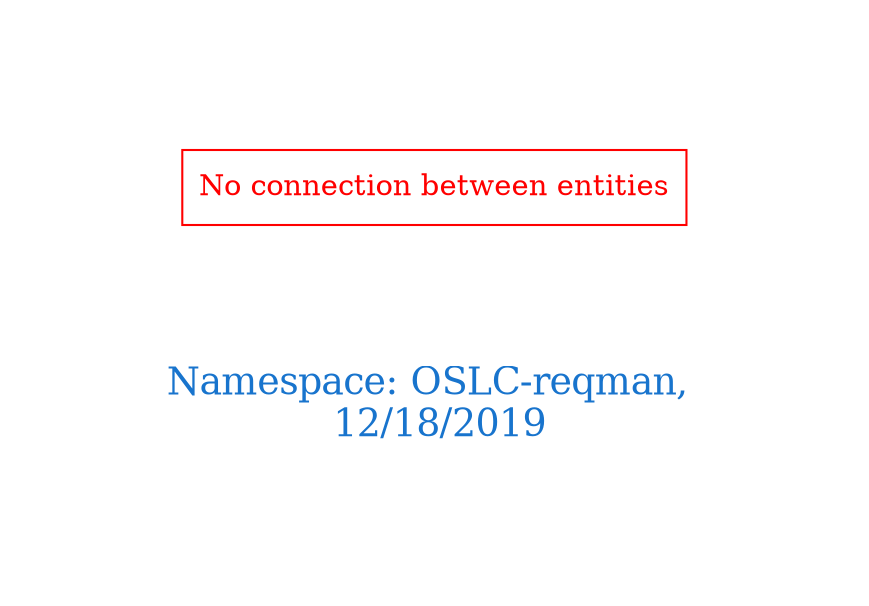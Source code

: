 digraph OGIT_ontology {
 graph [ rankdir= LR,pad=1 
fontsize = 18,
fontcolor= dodgerblue3,label = "\n\n\nNamespace: OSLC-reqman, \n 12/18/2019"];
node[shape=polygon];
edge [  color="gray81"];

"No connection between entities" [fontcolor = "red",color="red", shape="polygon"]
}
